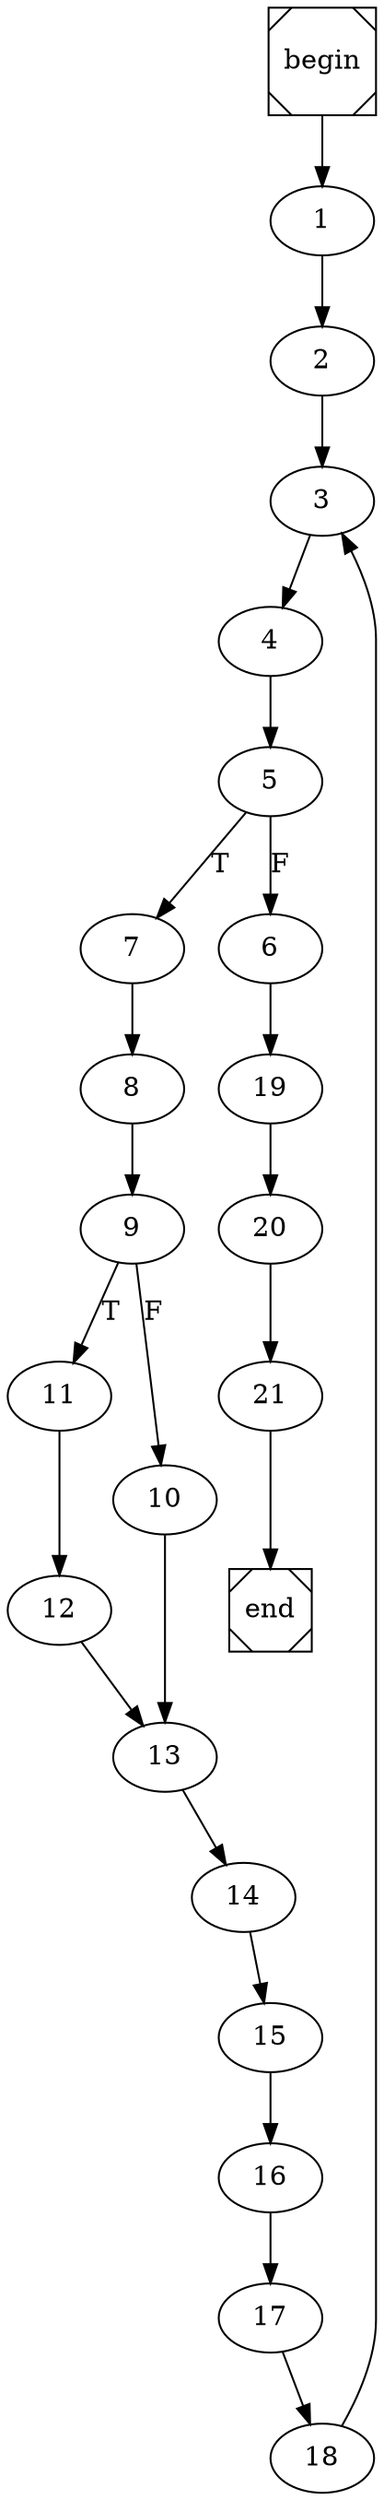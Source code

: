 digraph cfg {
	begin [shape=Msquare];
	end [shape=Msquare];
	begin -> 1;	1 -> 2;	2 -> 3;	3 -> 4;	4 -> 5;	5 -> 7[label=T];	5 -> 6[label=F];	6 -> 19;	7 -> 8;	8 -> 9;	9 -> 11[label=T];	9 -> 10[label=F];	10 -> 13;	11 -> 12;	12 -> 13;	13 -> 14;	14 -> 15;	15 -> 16;	16 -> 17;	17 -> 18;	18 -> 3;	19 -> 20;	20 -> 21;	21 -> end;}
